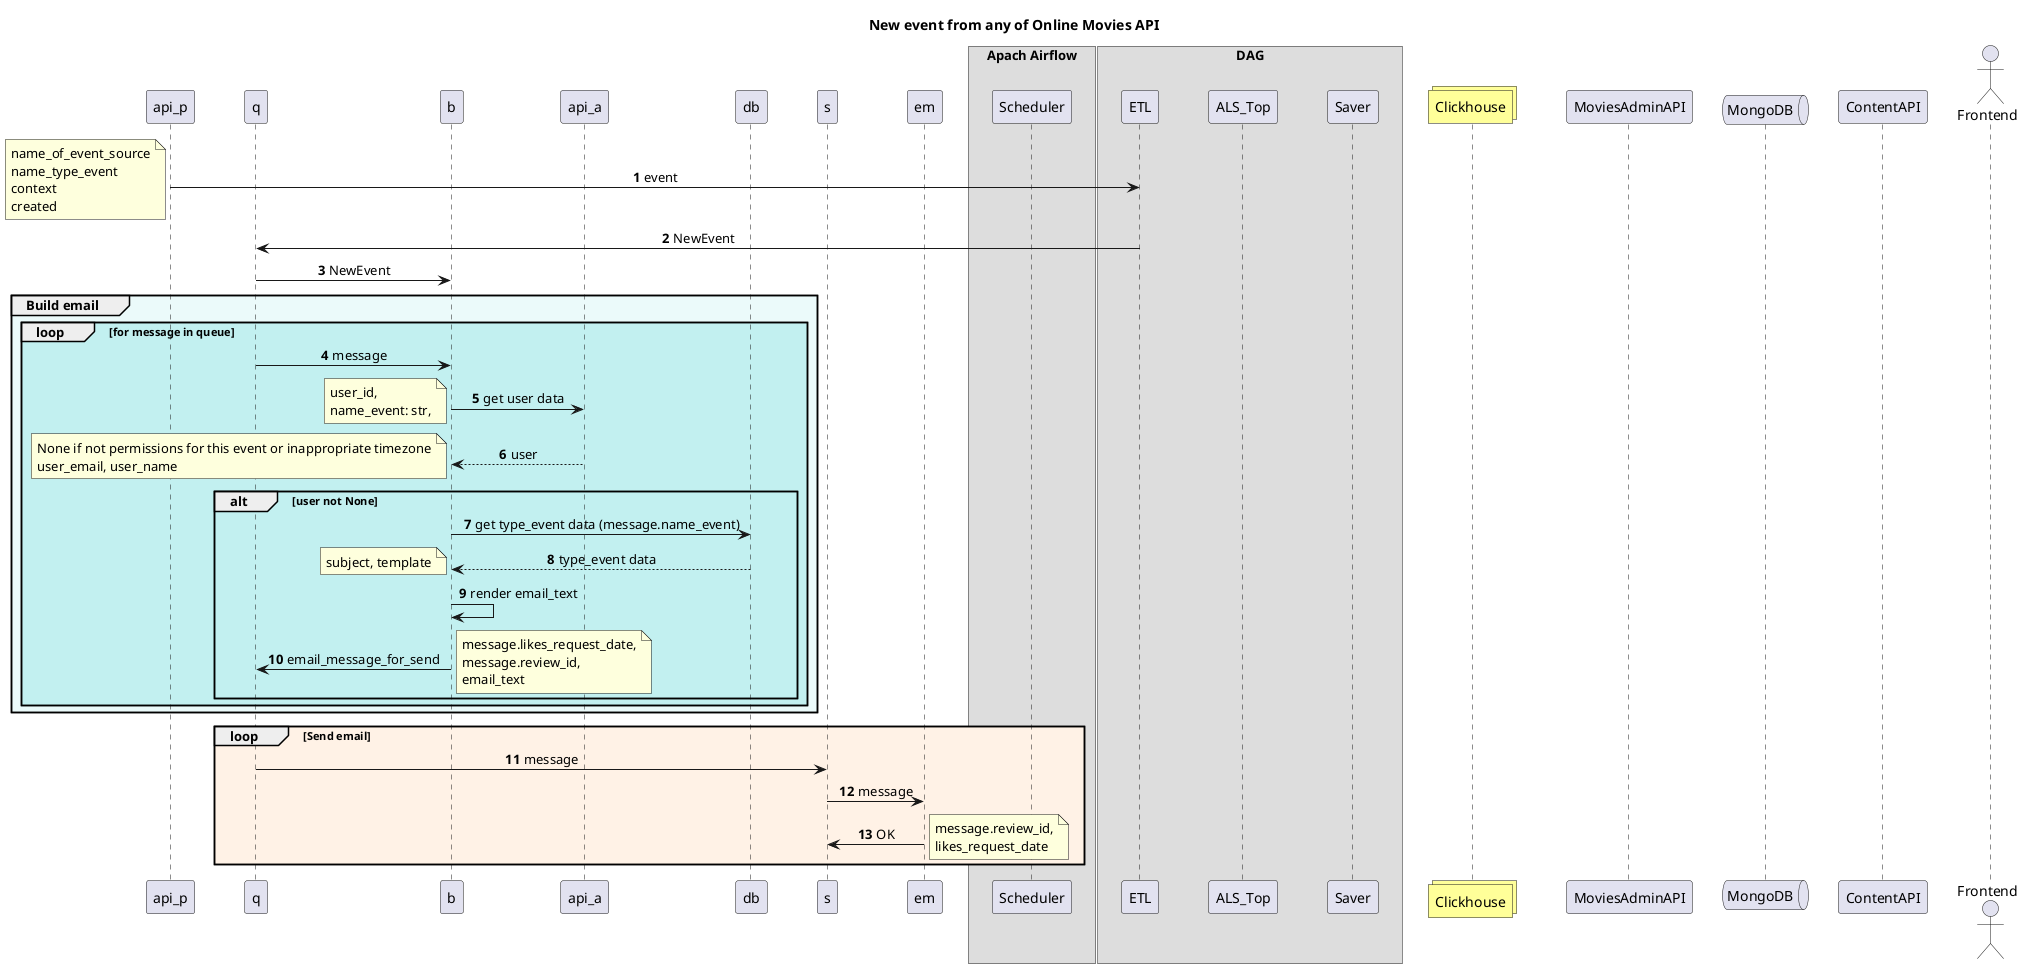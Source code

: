 @startuml
autonumber
skinparam sequence {
	ParticipantPadding 20
	MessageAlign center
	skinparam BoxPadding 20
}

title New event from any of Online Movies API

box Apach Airflow
participant Scheduler as sch order 10
box DAG
participant ETL as api_n order 20
participant ALS_Top as als order 30
participant Saver as sv order 35
end box
end box
collections Clickhouse as cl order 40 #FFFF99
participant MoviesAdminAPI as a_api order 41
queue MongoDB as mng order 50
participant ContentAPI as c_api order 60
actor Frontend as frn order 70

api_p -> api_n: event
note left
name_of_event_source
name_type_event
context
created
end note
api_n -> q: NewEvent
q -> b: NewEvent

group #ebfafa Build email
loop #c2f0f0 for message in queue
q -> b: message
b -> api_a: get user data
note left
user_id,
name_event: str,
end note
return user
note left
None if not permissions for this event or inappropriate timezone
user_email, user_name
end note
alt #c2f0f0 user not None
b -> db: get type_event data (message.name_event)
return type_event data
note left
subject, template
end note
b -> b: render email_text
b -> q: email_message_for_send
note right
message.likes_request_date,
message.review_id,
email_text
end note
end alt
end loop
end group

loop #fff2e6 Send email
q -> s: message
s -> em: message
em -> s: OK
note right
message.review_id,
likes_request_date
end note
end loop

@enduml
